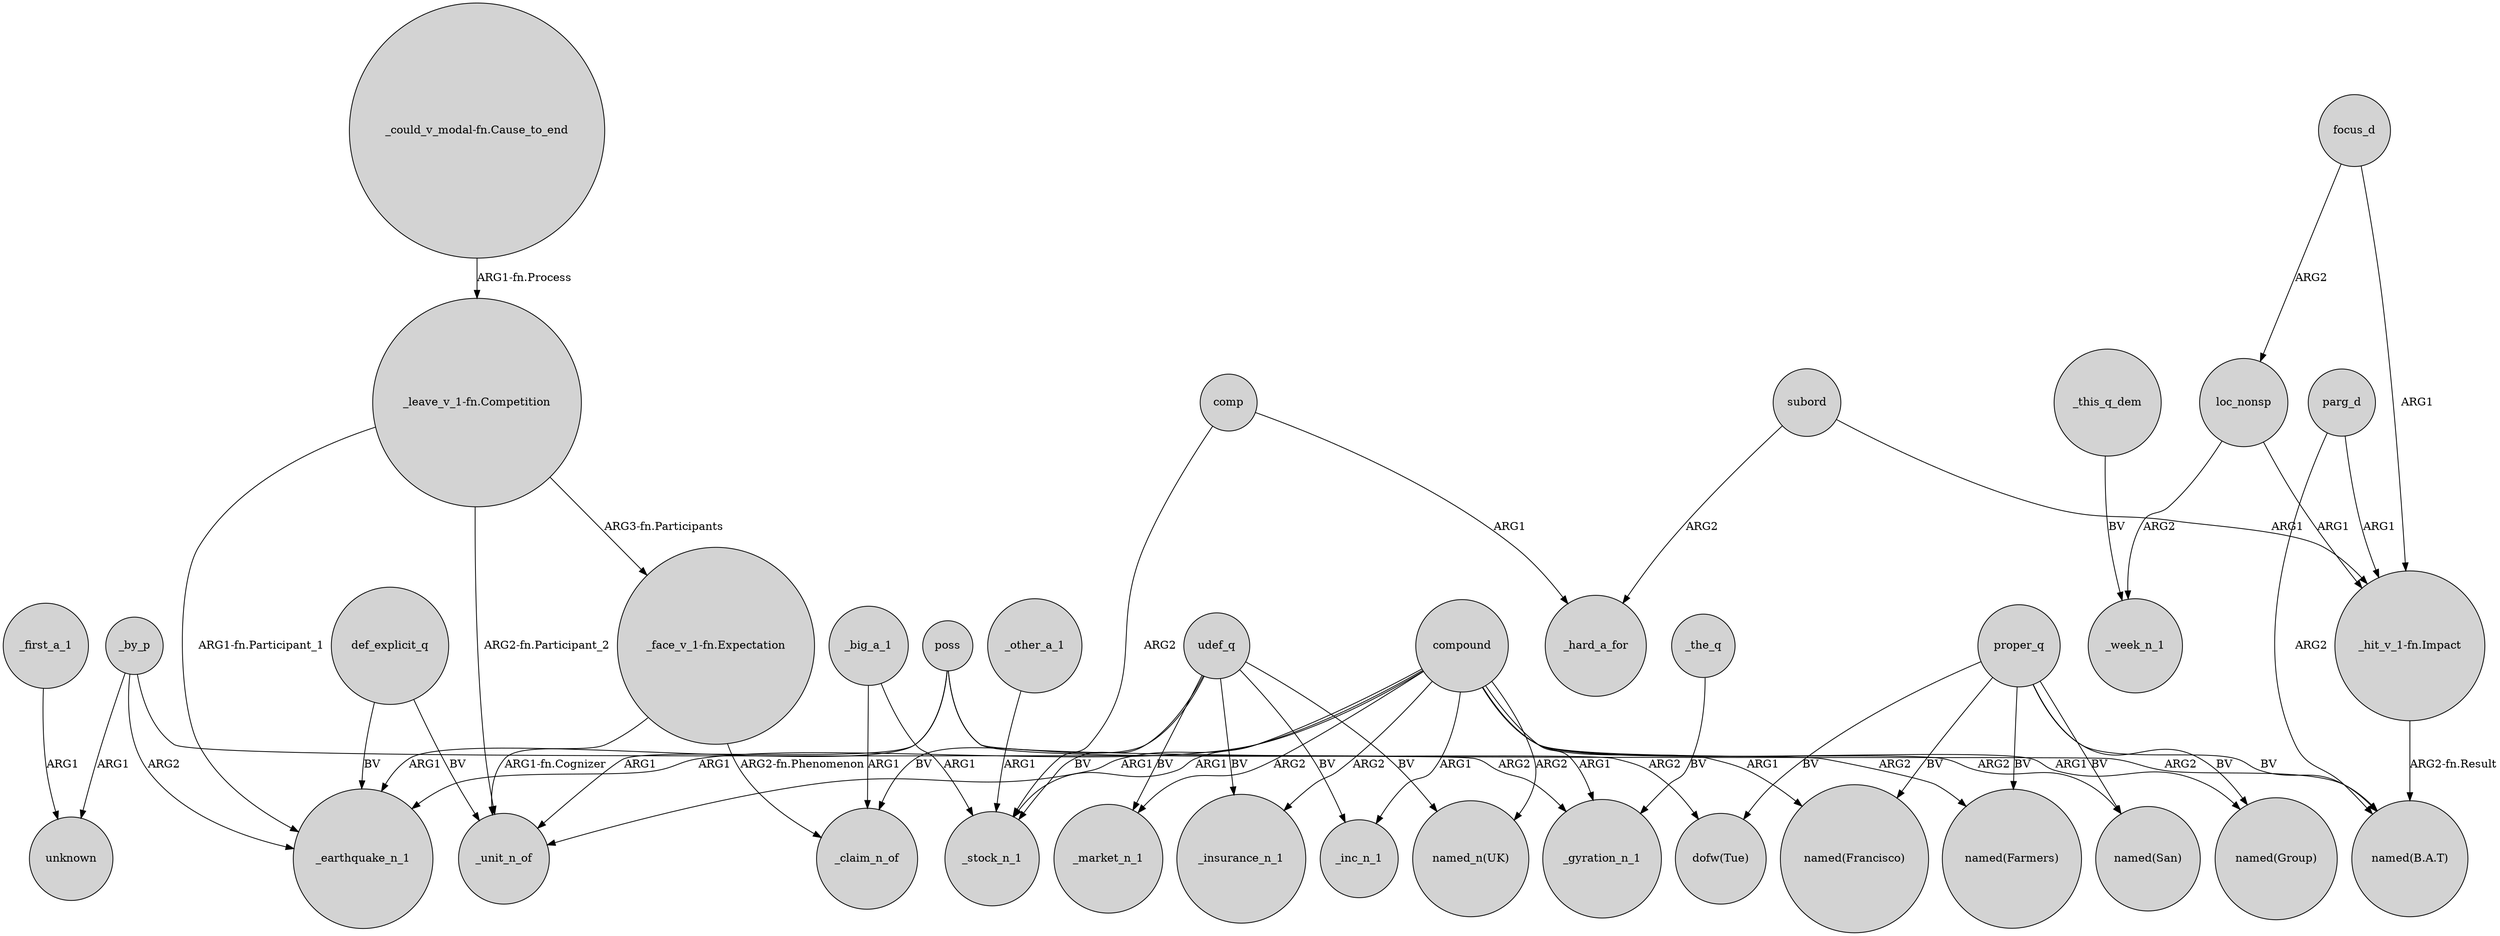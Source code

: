digraph {
	node [shape=circle style=filled]
	_by_p -> unknown [label=ARG1]
	_this_q_dem -> _week_n_1 [label=BV]
	"_face_v_1-fn.Expectation" -> _unit_n_of [label="ARG1-fn.Cognizer"]
	udef_q -> _insurance_n_1 [label=BV]
	udef_q -> _market_n_1 [label=BV]
	_first_a_1 -> unknown [label=ARG1]
	udef_q -> _claim_n_of [label=BV]
	compound -> _market_n_1 [label=ARG2]
	subord -> "_hit_v_1-fn.Impact" [label=ARG1]
	parg_d -> "named(B.A.T)" [label=ARG2]
	compound -> "named(Group)" [label=ARG1]
	_big_a_1 -> _stock_n_1 [label=ARG1]
	"_leave_v_1-fn.Competition" -> _unit_n_of [label="ARG2-fn.Participant_2"]
	_other_a_1 -> _stock_n_1 [label=ARG1]
	loc_nonsp -> _week_n_1 [label=ARG2]
	focus_d -> loc_nonsp [label=ARG2]
	proper_q -> "named(Group)" [label=BV]
	proper_q -> "named(Farmers)" [label=BV]
	"_leave_v_1-fn.Competition" -> _earthquake_n_1 [label="ARG1-fn.Participant_1"]
	compound -> _inc_n_1 [label=ARG1]
	"_could_v_modal-fn.Cause_to_end" -> "_leave_v_1-fn.Competition" [label="ARG1-fn.Process"]
	compound -> _stock_n_1 [label=ARG1]
	udef_q -> _inc_n_1 [label=BV]
	udef_q -> _stock_n_1 [label=BV]
	def_explicit_q -> _unit_n_of [label=BV]
	_by_p -> _gyration_n_1 [label=ARG2]
	_the_q -> _gyration_n_1 [label=BV]
	compound -> "named_n(UK)" [label=ARG2]
	parg_d -> "_hit_v_1-fn.Impact" [label=ARG1]
	udef_q -> "named_n(UK)" [label=BV]
	compound -> _gyration_n_1 [label=ARG1]
	loc_nonsp -> "_hit_v_1-fn.Impact" [label=ARG1]
	poss -> _earthquake_n_1 [label=ARG1]
	poss -> "dofw(Tue)" [label=ARG2]
	focus_d -> "_hit_v_1-fn.Impact" [label=ARG1]
	compound -> "named(Francisco)" [label=ARG1]
	"_face_v_1-fn.Expectation" -> _claim_n_of [label="ARG2-fn.Phenomenon"]
	compound -> _insurance_n_1 [label=ARG2]
	compound -> _earthquake_n_1 [label=ARG1]
	poss -> "named(B.A.T)" [label=ARG2]
	proper_q -> "dofw(Tue)" [label=BV]
	compound -> "named(San)" [label=ARG2]
	comp -> _hard_a_for [label=ARG1]
	def_explicit_q -> _earthquake_n_1 [label=BV]
	subord -> _hard_a_for [label=ARG2]
	proper_q -> "named(San)" [label=BV]
	"_hit_v_1-fn.Impact" -> "named(B.A.T)" [label="ARG2-fn.Result"]
	poss -> _unit_n_of [label=ARG1]
	compound -> _unit_n_of [label=ARG1]
	proper_q -> "named(Francisco)" [label=BV]
	comp -> _stock_n_1 [label=ARG2]
	_by_p -> _earthquake_n_1 [label=ARG2]
	proper_q -> "named(B.A.T)" [label=BV]
	_big_a_1 -> _claim_n_of [label=ARG1]
	"_leave_v_1-fn.Competition" -> "_face_v_1-fn.Expectation" [label="ARG3-fn.Participants"]
	compound -> "named(Farmers)" [label=ARG2]
}
